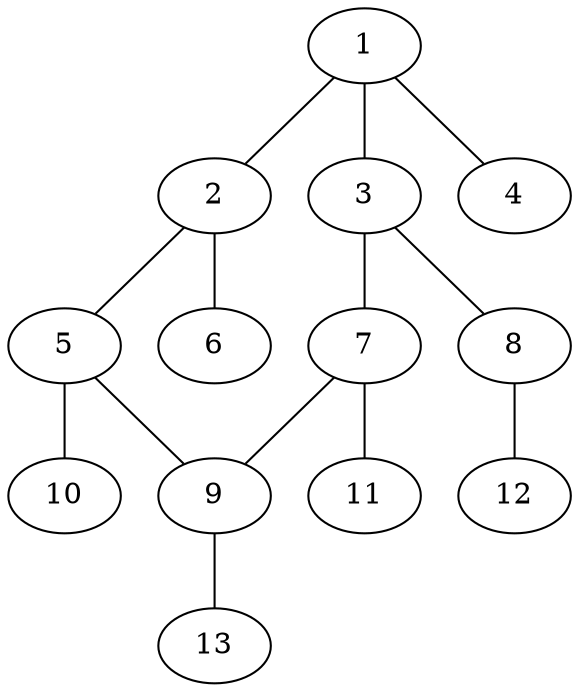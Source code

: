 graph molecule_3338 {
	1	 [chem=C];
	2	 [chem=C];
	1 -- 2	 [valence=1];
	3	 [chem=C];
	1 -- 3	 [valence=2];
	4	 [chem=Cl];
	1 -- 4	 [valence=1];
	5	 [chem=C];
	2 -- 5	 [valence=2];
	6	 [chem=Cl];
	2 -- 6	 [valence=1];
	7	 [chem=C];
	3 -- 7	 [valence=1];
	8	 [chem=O];
	3 -- 8	 [valence=1];
	9	 [chem=C];
	5 -- 9	 [valence=1];
	10	 [chem=Cl];
	5 -- 10	 [valence=1];
	7 -- 9	 [valence=2];
	11	 [chem=H];
	7 -- 11	 [valence=1];
	12	 [chem=H];
	8 -- 12	 [valence=1];
	13	 [chem=H];
	9 -- 13	 [valence=1];
}
